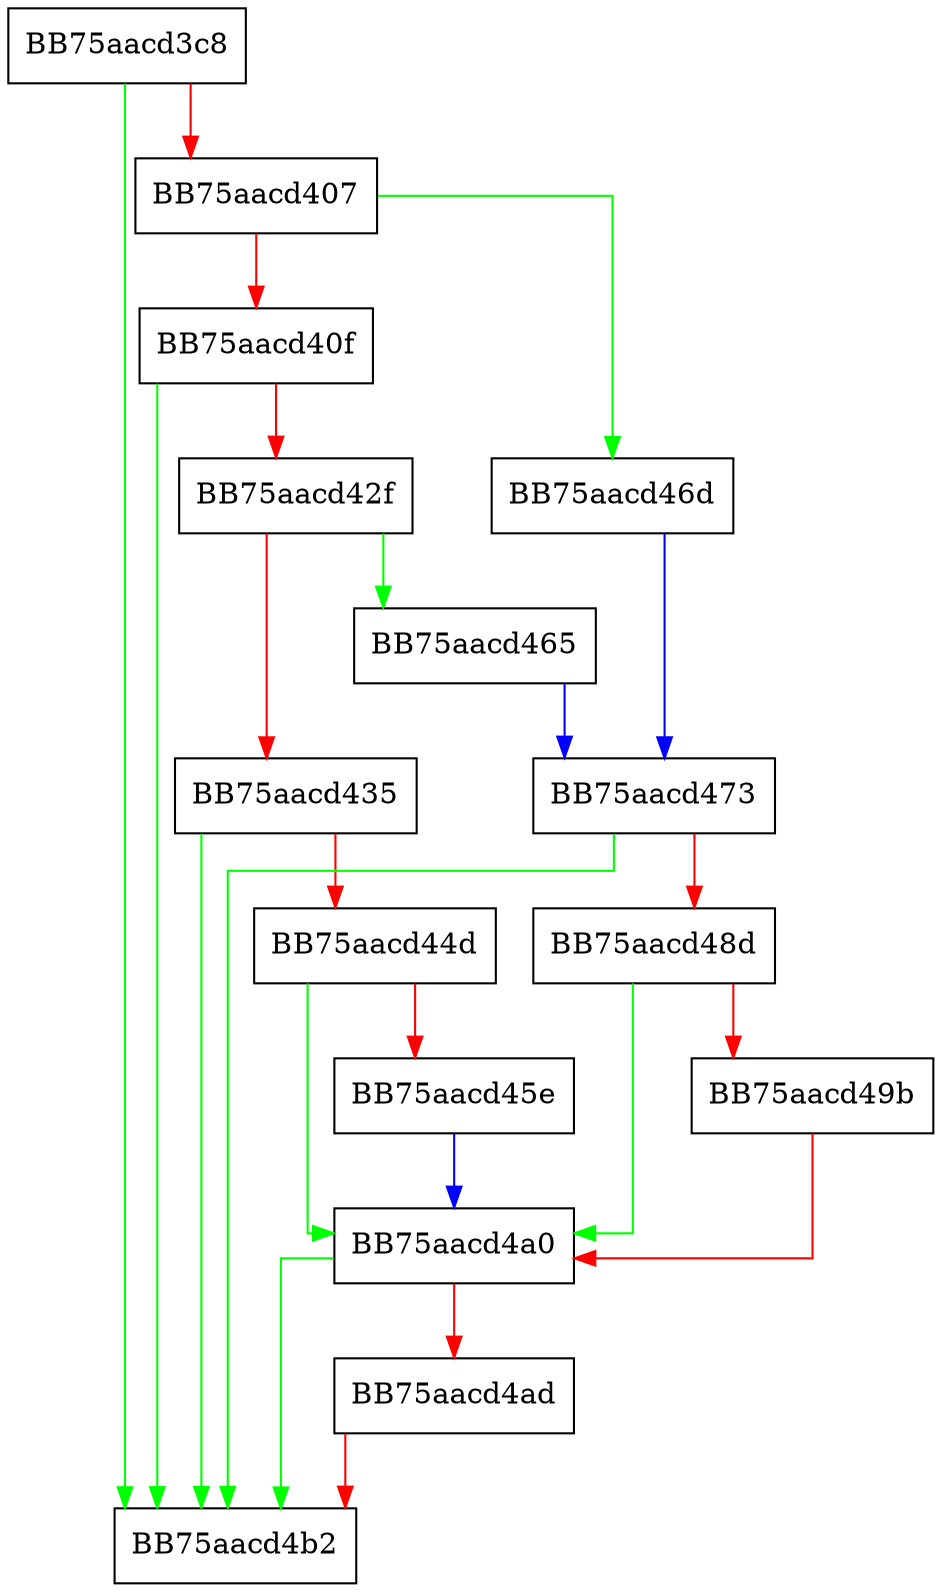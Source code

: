 digraph getLength {
  node [shape="box"];
  graph [splines=ortho];
  BB75aacd3c8 -> BB75aacd4b2 [color="green"];
  BB75aacd3c8 -> BB75aacd407 [color="red"];
  BB75aacd407 -> BB75aacd46d [color="green"];
  BB75aacd407 -> BB75aacd40f [color="red"];
  BB75aacd40f -> BB75aacd4b2 [color="green"];
  BB75aacd40f -> BB75aacd42f [color="red"];
  BB75aacd42f -> BB75aacd465 [color="green"];
  BB75aacd42f -> BB75aacd435 [color="red"];
  BB75aacd435 -> BB75aacd4b2 [color="green"];
  BB75aacd435 -> BB75aacd44d [color="red"];
  BB75aacd44d -> BB75aacd4a0 [color="green"];
  BB75aacd44d -> BB75aacd45e [color="red"];
  BB75aacd45e -> BB75aacd4a0 [color="blue"];
  BB75aacd465 -> BB75aacd473 [color="blue"];
  BB75aacd46d -> BB75aacd473 [color="blue"];
  BB75aacd473 -> BB75aacd4b2 [color="green"];
  BB75aacd473 -> BB75aacd48d [color="red"];
  BB75aacd48d -> BB75aacd4a0 [color="green"];
  BB75aacd48d -> BB75aacd49b [color="red"];
  BB75aacd49b -> BB75aacd4a0 [color="red"];
  BB75aacd4a0 -> BB75aacd4b2 [color="green"];
  BB75aacd4a0 -> BB75aacd4ad [color="red"];
  BB75aacd4ad -> BB75aacd4b2 [color="red"];
}